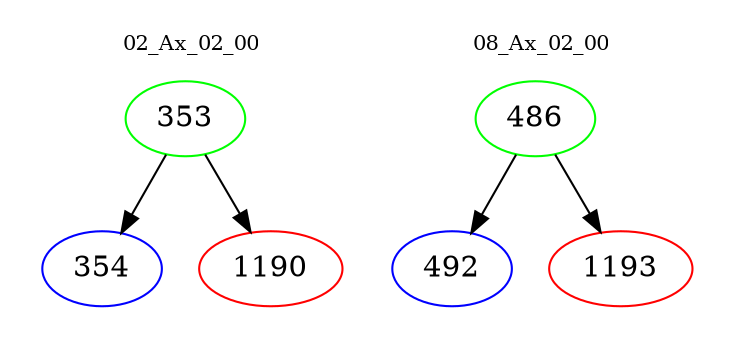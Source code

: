 digraph{
subgraph cluster_0 {
color = white
label = "02_Ax_02_00";
fontsize=10;
T0_353 [label="353", color="green"]
T0_353 -> T0_354 [color="black"]
T0_354 [label="354", color="blue"]
T0_353 -> T0_1190 [color="black"]
T0_1190 [label="1190", color="red"]
}
subgraph cluster_1 {
color = white
label = "08_Ax_02_00";
fontsize=10;
T1_486 [label="486", color="green"]
T1_486 -> T1_492 [color="black"]
T1_492 [label="492", color="blue"]
T1_486 -> T1_1193 [color="black"]
T1_1193 [label="1193", color="red"]
}
}
